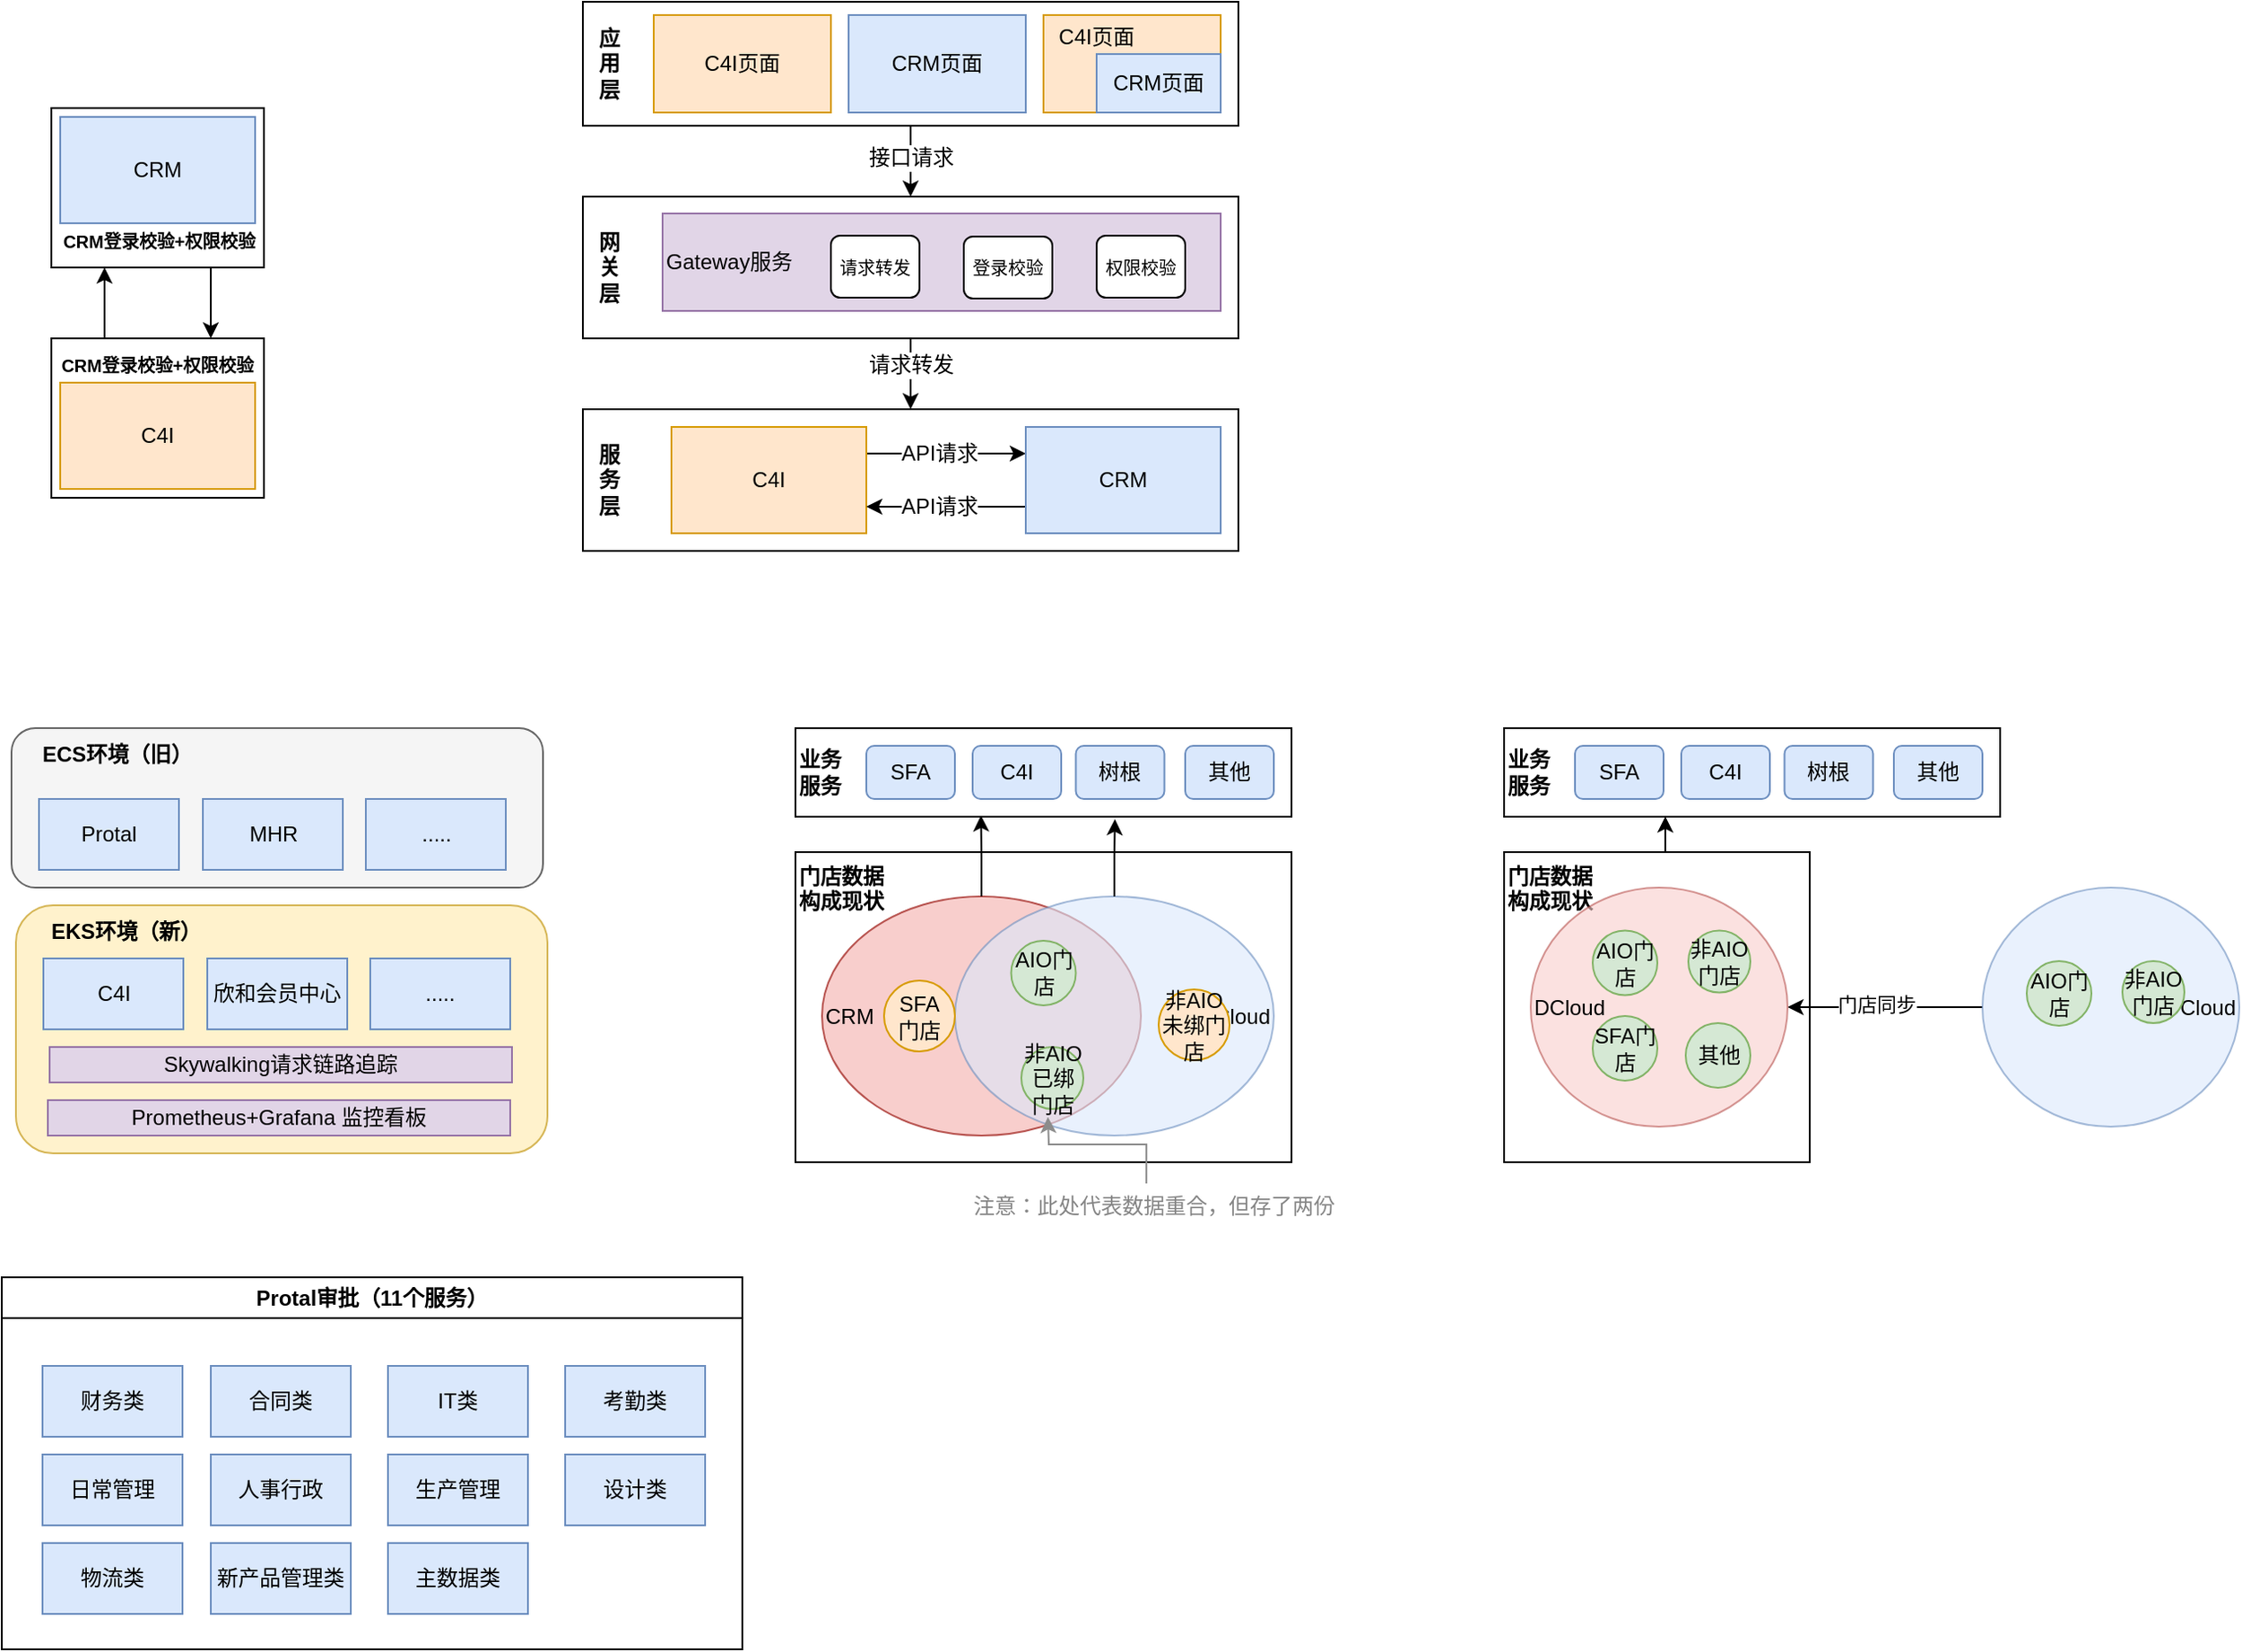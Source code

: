 <mxfile version="24.0.5" type="github">
  <diagram name="第 1 页" id="fpY8yn4sJWRvHEiPrYGF">
    <mxGraphModel dx="2192" dy="864" grid="1" gridSize="10" guides="1" tooltips="1" connect="1" arrows="1" fold="1" page="1" pageScale="1" pageWidth="827" pageHeight="1169" math="0" shadow="0">
      <root>
        <mxCell id="0" />
        <mxCell id="1" parent="0" />
        <mxCell id="G3k9K2cqqkwImt9SPJEE-22" value="" style="group;fillColor=#fff2cc;strokeColor=#d6b656;container=0;" vertex="1" connectable="0" parent="1">
          <mxGeometry x="-470" y="220" width="120" height="90" as="geometry" />
        </mxCell>
        <mxCell id="G3k9K2cqqkwImt9SPJEE-38" style="edgeStyle=orthogonalEdgeStyle;rounded=0;orthogonalLoop=1;jettySize=auto;html=1;exitX=0.75;exitY=1;exitDx=0;exitDy=0;entryX=0.75;entryY=0;entryDx=0;entryDy=0;fontFamily=Helvetica;fontSize=12;fontColor=default;" edge="1" parent="1" source="G3k9K2cqqkwImt9SPJEE-14" target="G3k9K2cqqkwImt9SPJEE-28">
          <mxGeometry relative="1" as="geometry" />
        </mxCell>
        <mxCell id="G3k9K2cqqkwImt9SPJEE-14" value="" style="rounded=0;whiteSpace=wrap;html=1;align=center;verticalAlign=middle;fontFamily=Helvetica;fontSize=12;" vertex="1" parent="1">
          <mxGeometry x="-470" y="220" width="120" height="90" as="geometry" />
        </mxCell>
        <mxCell id="G3k9K2cqqkwImt9SPJEE-8" value="CRM" style="rounded=0;whiteSpace=wrap;html=1;fillColor=#dae8fc;strokeColor=#6c8ebf;" vertex="1" parent="1">
          <mxGeometry x="-465" y="225" width="110" height="60" as="geometry" />
        </mxCell>
        <mxCell id="G3k9K2cqqkwImt9SPJEE-21" value="&lt;font style=&quot;font-size: 10px;&quot;&gt;&lt;b&gt;CRM登录校验+权限校验&lt;/b&gt;&lt;/font&gt;" style="text;html=1;align=center;verticalAlign=middle;whiteSpace=wrap;rounded=0;fontFamily=Helvetica;fontSize=12;fontColor=default;" vertex="1" parent="1">
          <mxGeometry x="-470" y="285" width="121.5" height="20" as="geometry" />
        </mxCell>
        <mxCell id="G3k9K2cqqkwImt9SPJEE-37" style="edgeStyle=orthogonalEdgeStyle;rounded=0;orthogonalLoop=1;jettySize=auto;html=1;exitX=0.25;exitY=0;exitDx=0;exitDy=0;entryX=0.25;entryY=1;entryDx=0;entryDy=0;fontFamily=Helvetica;fontSize=12;fontColor=default;" edge="1" parent="1" source="G3k9K2cqqkwImt9SPJEE-28" target="G3k9K2cqqkwImt9SPJEE-14">
          <mxGeometry relative="1" as="geometry" />
        </mxCell>
        <mxCell id="G3k9K2cqqkwImt9SPJEE-28" value="" style="rounded=0;whiteSpace=wrap;html=1;align=center;verticalAlign=middle;fontFamily=Helvetica;fontSize=12;movable=1;resizable=1;rotatable=1;deletable=1;editable=1;locked=0;connectable=1;container=0;" vertex="1" parent="1">
          <mxGeometry x="-470" y="350" width="120" height="90" as="geometry" />
        </mxCell>
        <mxCell id="G3k9K2cqqkwImt9SPJEE-29" value="C4I" style="rounded=0;whiteSpace=wrap;html=1;fillColor=#ffe6cc;strokeColor=#d79b00;movable=1;resizable=1;rotatable=1;deletable=1;editable=1;locked=0;connectable=1;container=0;" vertex="1" parent="1">
          <mxGeometry x="-465" y="375" width="110" height="60" as="geometry" />
        </mxCell>
        <mxCell id="G3k9K2cqqkwImt9SPJEE-77" value="&lt;font style=&quot;font-size: 10px;&quot;&gt;&lt;b&gt;CRM登录校验+权限校验&lt;/b&gt;&lt;/font&gt;" style="text;html=1;align=center;verticalAlign=middle;whiteSpace=wrap;rounded=0;fontFamily=Helvetica;fontSize=12;fontColor=default;" vertex="1" parent="1">
          <mxGeometry x="-471.5" y="355" width="121.5" height="20" as="geometry" />
        </mxCell>
        <mxCell id="G3k9K2cqqkwImt9SPJEE-93" value="" style="group" vertex="1" connectable="0" parent="1">
          <mxGeometry x="-170" y="160" width="470" height="310" as="geometry" />
        </mxCell>
        <mxCell id="G3k9K2cqqkwImt9SPJEE-61" value="" style="group;dashed=1;" vertex="1" connectable="0" parent="G3k9K2cqqkwImt9SPJEE-93">
          <mxGeometry width="470" height="130" as="geometry" />
        </mxCell>
        <mxCell id="G3k9K2cqqkwImt9SPJEE-54" value="" style="rounded=0;whiteSpace=wrap;html=1;strokeColor=default;align=center;verticalAlign=middle;fontFamily=Helvetica;fontSize=12;fontColor=default;fillColor=default;" vertex="1" parent="G3k9K2cqqkwImt9SPJEE-61">
          <mxGeometry width="370" height="70" as="geometry" />
        </mxCell>
        <mxCell id="G3k9K2cqqkwImt9SPJEE-55" value="应&lt;br&gt;用&lt;br&gt;层" style="text;html=1;align=center;verticalAlign=middle;whiteSpace=wrap;rounded=0;fontFamily=Helvetica;fontSize=12;fontColor=default;fontStyle=1" vertex="1" parent="G3k9K2cqqkwImt9SPJEE-61">
          <mxGeometry x="5" y="10" width="20" height="50" as="geometry" />
        </mxCell>
        <mxCell id="G3k9K2cqqkwImt9SPJEE-56" value="C4I页面" style="rounded=0;whiteSpace=wrap;html=1;strokeColor=#d79b00;align=center;verticalAlign=middle;fontFamily=Helvetica;fontSize=12;fillColor=#ffe6cc;" vertex="1" parent="G3k9K2cqqkwImt9SPJEE-61">
          <mxGeometry x="40" y="7.5" width="100" height="55" as="geometry" />
        </mxCell>
        <mxCell id="G3k9K2cqqkwImt9SPJEE-57" value="CRM页面" style="rounded=0;whiteSpace=wrap;html=1;strokeColor=#6c8ebf;align=center;verticalAlign=middle;fontFamily=Helvetica;fontSize=12;fillColor=#dae8fc;" vertex="1" parent="G3k9K2cqqkwImt9SPJEE-61">
          <mxGeometry x="150" y="7.5" width="100" height="55" as="geometry" />
        </mxCell>
        <mxCell id="G3k9K2cqqkwImt9SPJEE-58" value="" style="rounded=0;whiteSpace=wrap;html=1;strokeColor=#d79b00;align=center;verticalAlign=middle;fontFamily=Helvetica;fontSize=12;fillColor=#ffe6cc;" vertex="1" parent="G3k9K2cqqkwImt9SPJEE-61">
          <mxGeometry x="260" y="7.5" width="100" height="55" as="geometry" />
        </mxCell>
        <mxCell id="G3k9K2cqqkwImt9SPJEE-59" value="C4I页面" style="text;html=1;align=center;verticalAlign=middle;whiteSpace=wrap;rounded=0;fontFamily=Helvetica;fontSize=12;fontColor=default;" vertex="1" parent="G3k9K2cqqkwImt9SPJEE-61">
          <mxGeometry x="260" y="5" width="60" height="30" as="geometry" />
        </mxCell>
        <mxCell id="G3k9K2cqqkwImt9SPJEE-60" value="CRM页面" style="rounded=0;whiteSpace=wrap;html=1;strokeColor=#6c8ebf;align=center;verticalAlign=middle;fontFamily=Helvetica;fontSize=12;fillColor=#dae8fc;" vertex="1" parent="G3k9K2cqqkwImt9SPJEE-61">
          <mxGeometry x="290" y="29.5" width="70" height="33" as="geometry" />
        </mxCell>
        <mxCell id="G3k9K2cqqkwImt9SPJEE-86" style="edgeStyle=orthogonalEdgeStyle;rounded=0;orthogonalLoop=1;jettySize=auto;html=1;exitX=0.5;exitY=1;exitDx=0;exitDy=0;entryX=0.5;entryY=0;entryDx=0;entryDy=0;fontFamily=Helvetica;fontSize=12;fontColor=default;" edge="1" parent="G3k9K2cqqkwImt9SPJEE-93" source="G3k9K2cqqkwImt9SPJEE-54" target="G3k9K2cqqkwImt9SPJEE-81">
          <mxGeometry relative="1" as="geometry" />
        </mxCell>
        <mxCell id="G3k9K2cqqkwImt9SPJEE-87" value="接口请求" style="edgeLabel;html=1;align=center;verticalAlign=middle;resizable=0;points=[];rounded=0;strokeColor=default;fontFamily=Helvetica;fontSize=12;fontColor=default;fillColor=default;" vertex="1" connectable="0" parent="G3k9K2cqqkwImt9SPJEE-86">
          <mxGeometry x="-0.126" relative="1" as="geometry">
            <mxPoint as="offset" />
          </mxGeometry>
        </mxCell>
        <mxCell id="G3k9K2cqqkwImt9SPJEE-89" value="" style="group" vertex="1" connectable="0" parent="G3k9K2cqqkwImt9SPJEE-93">
          <mxGeometry y="110" width="370" height="80" as="geometry" />
        </mxCell>
        <mxCell id="G3k9K2cqqkwImt9SPJEE-81" value="" style="rounded=0;whiteSpace=wrap;html=1;strokeColor=default;align=center;verticalAlign=middle;fontFamily=Helvetica;fontSize=12;fontColor=default;fillColor=default;movable=1;resizable=1;rotatable=1;deletable=1;editable=1;locked=0;connectable=1;" vertex="1" parent="G3k9K2cqqkwImt9SPJEE-89">
          <mxGeometry width="370" height="80" as="geometry" />
        </mxCell>
        <mxCell id="G3k9K2cqqkwImt9SPJEE-82" value="" style="group" vertex="1" connectable="0" parent="G3k9K2cqqkwImt9SPJEE-89">
          <mxGeometry x="45" y="9.5" width="325" height="70.5" as="geometry" />
        </mxCell>
        <mxCell id="G3k9K2cqqkwImt9SPJEE-53" value="&lt;div style=&quot;&quot;&gt;&lt;span style=&quot;background-color: initial;&quot;&gt;Gateway服务&lt;/span&gt;&lt;/div&gt;" style="rounded=0;whiteSpace=wrap;html=1;fillColor=#e1d5e7;strokeColor=#9673a6;movable=1;resizable=1;rotatable=1;deletable=1;editable=1;locked=0;connectable=1;container=0;align=left;" vertex="1" parent="G3k9K2cqqkwImt9SPJEE-82">
          <mxGeometry width="315" height="55" as="geometry" />
        </mxCell>
        <mxCell id="G3k9K2cqqkwImt9SPJEE-69" value="&lt;font style=&quot;font-size: 10px;&quot;&gt;请求转发&lt;/font&gt;" style="rounded=1;whiteSpace=wrap;html=1;strokeColor=default;align=center;verticalAlign=middle;fontFamily=Helvetica;fontSize=12;fontColor=default;fillColor=default;" vertex="1" parent="G3k9K2cqqkwImt9SPJEE-82">
          <mxGeometry x="95" y="12.5" width="50" height="35" as="geometry" />
        </mxCell>
        <mxCell id="G3k9K2cqqkwImt9SPJEE-70" value="&lt;font style=&quot;font-size: 10px;&quot;&gt;登录校验&lt;/font&gt;" style="rounded=1;whiteSpace=wrap;html=1;strokeColor=default;align=center;verticalAlign=middle;fontFamily=Helvetica;fontSize=12;fontColor=default;fillColor=default;" vertex="1" parent="G3k9K2cqqkwImt9SPJEE-82">
          <mxGeometry x="170" y="13" width="50" height="35" as="geometry" />
        </mxCell>
        <mxCell id="G3k9K2cqqkwImt9SPJEE-71" value="&lt;font style=&quot;font-size: 10px;&quot;&gt;权限校验&lt;/font&gt;" style="rounded=1;whiteSpace=wrap;html=1;strokeColor=default;align=center;verticalAlign=middle;fontFamily=Helvetica;fontSize=12;fontColor=default;fillColor=default;" vertex="1" parent="G3k9K2cqqkwImt9SPJEE-82">
          <mxGeometry x="245" y="12.5" width="50" height="35" as="geometry" />
        </mxCell>
        <mxCell id="G3k9K2cqqkwImt9SPJEE-51" value="网&lt;br&gt;关&lt;br&gt;层" style="text;html=1;align=center;verticalAlign=middle;whiteSpace=wrap;rounded=0;fontFamily=Helvetica;fontSize=12;fontColor=default;fontStyle=1" vertex="1" parent="G3k9K2cqqkwImt9SPJEE-89">
          <mxGeometry y="14.5" width="30" height="50" as="geometry" />
        </mxCell>
        <mxCell id="G3k9K2cqqkwImt9SPJEE-90" value="" style="group" vertex="1" connectable="0" parent="G3k9K2cqqkwImt9SPJEE-93">
          <mxGeometry y="230" width="370" height="80" as="geometry" />
        </mxCell>
        <mxCell id="G3k9K2cqqkwImt9SPJEE-39" value="" style="rounded=0;whiteSpace=wrap;html=1;strokeColor=default;align=center;verticalAlign=middle;fontFamily=Helvetica;fontSize=12;fontColor=default;fillColor=default;movable=1;resizable=1;rotatable=1;deletable=1;editable=1;locked=0;connectable=1;" vertex="1" parent="G3k9K2cqqkwImt9SPJEE-90">
          <mxGeometry width="370" height="80" as="geometry" />
        </mxCell>
        <mxCell id="G3k9K2cqqkwImt9SPJEE-45" style="edgeStyle=orthogonalEdgeStyle;rounded=0;orthogonalLoop=1;jettySize=auto;html=1;exitX=1;exitY=0.25;exitDx=0;exitDy=0;entryX=0;entryY=0.25;entryDx=0;entryDy=0;fontFamily=Helvetica;fontSize=12;fontColor=default;" edge="1" parent="G3k9K2cqqkwImt9SPJEE-90" source="G3k9K2cqqkwImt9SPJEE-42" target="G3k9K2cqqkwImt9SPJEE-43">
          <mxGeometry relative="1" as="geometry" />
        </mxCell>
        <mxCell id="G3k9K2cqqkwImt9SPJEE-47" value="API请求" style="edgeLabel;html=1;align=center;verticalAlign=middle;resizable=0;points=[];rounded=0;strokeColor=default;fontFamily=Helvetica;fontSize=12;fontColor=default;fillColor=default;" vertex="1" connectable="0" parent="G3k9K2cqqkwImt9SPJEE-45">
          <mxGeometry x="-0.089" relative="1" as="geometry">
            <mxPoint as="offset" />
          </mxGeometry>
        </mxCell>
        <mxCell id="G3k9K2cqqkwImt9SPJEE-102" value="" style="edgeLabel;html=1;align=center;verticalAlign=middle;resizable=0;points=[];rounded=0;strokeColor=default;fontFamily=Helvetica;fontSize=12;fontColor=default;fillColor=default;" vertex="1" connectable="0" parent="G3k9K2cqqkwImt9SPJEE-45">
          <mxGeometry x="0.7" y="-3" relative="1" as="geometry">
            <mxPoint as="offset" />
          </mxGeometry>
        </mxCell>
        <mxCell id="G3k9K2cqqkwImt9SPJEE-42" value="C4I" style="rounded=0;whiteSpace=wrap;html=1;fillColor=#ffe6cc;strokeColor=#d79b00;movable=1;resizable=1;rotatable=1;deletable=1;editable=1;locked=0;connectable=1;container=0;" vertex="1" parent="G3k9K2cqqkwImt9SPJEE-90">
          <mxGeometry x="50" y="10" width="110" height="60" as="geometry" />
        </mxCell>
        <mxCell id="G3k9K2cqqkwImt9SPJEE-46" style="edgeStyle=orthogonalEdgeStyle;rounded=0;orthogonalLoop=1;jettySize=auto;html=1;exitX=0;exitY=0.75;exitDx=0;exitDy=0;entryX=1;entryY=0.75;entryDx=0;entryDy=0;fontFamily=Helvetica;fontSize=12;fontColor=default;" edge="1" parent="G3k9K2cqqkwImt9SPJEE-90" source="G3k9K2cqqkwImt9SPJEE-43" target="G3k9K2cqqkwImt9SPJEE-42">
          <mxGeometry relative="1" as="geometry">
            <Array as="points">
              <mxPoint x="180" y="55" />
              <mxPoint x="180" y="55" />
            </Array>
          </mxGeometry>
        </mxCell>
        <mxCell id="G3k9K2cqqkwImt9SPJEE-48" value="API请求" style="edgeLabel;html=1;align=center;verticalAlign=middle;resizable=0;points=[];rounded=0;strokeColor=default;fontFamily=Helvetica;fontSize=12;fontColor=default;fillColor=default;" vertex="1" connectable="0" parent="G3k9K2cqqkwImt9SPJEE-46">
          <mxGeometry x="0.458" relative="1" as="geometry">
            <mxPoint x="16" as="offset" />
          </mxGeometry>
        </mxCell>
        <mxCell id="G3k9K2cqqkwImt9SPJEE-43" value="CRM" style="rounded=0;whiteSpace=wrap;html=1;fillColor=#dae8fc;strokeColor=#6c8ebf;" vertex="1" parent="G3k9K2cqqkwImt9SPJEE-90">
          <mxGeometry x="250" y="10" width="110" height="60" as="geometry" />
        </mxCell>
        <mxCell id="G3k9K2cqqkwImt9SPJEE-50" value="服&lt;br&gt;务&lt;br&gt;层" style="text;html=1;align=center;verticalAlign=middle;whiteSpace=wrap;rounded=0;fontFamily=Helvetica;fontSize=12;fontColor=default;fontStyle=1" vertex="1" parent="G3k9K2cqqkwImt9SPJEE-90">
          <mxGeometry y="15" width="30" height="50" as="geometry" />
        </mxCell>
        <mxCell id="G3k9K2cqqkwImt9SPJEE-85" style="edgeStyle=orthogonalEdgeStyle;rounded=0;orthogonalLoop=1;jettySize=auto;html=1;entryX=0.5;entryY=0;entryDx=0;entryDy=0;fontFamily=Helvetica;fontSize=12;fontColor=default;" edge="1" parent="G3k9K2cqqkwImt9SPJEE-93" source="G3k9K2cqqkwImt9SPJEE-81" target="G3k9K2cqqkwImt9SPJEE-39">
          <mxGeometry relative="1" as="geometry" />
        </mxCell>
        <mxCell id="G3k9K2cqqkwImt9SPJEE-88" value="请求转发" style="edgeLabel;html=1;align=center;verticalAlign=middle;resizable=0;points=[];rounded=0;strokeColor=default;fontFamily=Helvetica;fontSize=12;fontColor=default;fillColor=default;" vertex="1" connectable="0" parent="G3k9K2cqqkwImt9SPJEE-85">
          <mxGeometry x="0.294" y="-1" relative="1" as="geometry">
            <mxPoint x="1" y="-11" as="offset" />
          </mxGeometry>
        </mxCell>
        <mxCell id="G3k9K2cqqkwImt9SPJEE-107" value="" style="rounded=1;whiteSpace=wrap;html=1;strokeColor=#666666;align=center;verticalAlign=middle;fontFamily=Helvetica;fontSize=12;fontColor=#333333;fillColor=#f5f5f5;" vertex="1" parent="1">
          <mxGeometry x="-492.5" y="570" width="300" height="90" as="geometry" />
        </mxCell>
        <mxCell id="G3k9K2cqqkwImt9SPJEE-108" value="ECS环境（旧）" style="text;html=1;align=left;verticalAlign=middle;whiteSpace=wrap;rounded=0;fontFamily=Helvetica;fontSize=12;fontColor=default;fontStyle=1" vertex="1" parent="1">
          <mxGeometry x="-477" y="570" width="110" height="30" as="geometry" />
        </mxCell>
        <mxCell id="G3k9K2cqqkwImt9SPJEE-110" value="" style="rounded=1;whiteSpace=wrap;html=1;strokeColor=#d6b656;align=center;verticalAlign=middle;fontFamily=Helvetica;fontSize=12;fillColor=#fff2cc;" vertex="1" parent="1">
          <mxGeometry x="-490" y="670" width="300" height="140" as="geometry" />
        </mxCell>
        <mxCell id="G3k9K2cqqkwImt9SPJEE-111" value="EKS环境（新）" style="text;html=1;align=left;verticalAlign=middle;whiteSpace=wrap;rounded=0;fontFamily=Helvetica;fontSize=12;fontColor=default;fontStyle=1" vertex="1" parent="1">
          <mxGeometry x="-472" y="670" width="94.5" height="30" as="geometry" />
        </mxCell>
        <mxCell id="G3k9K2cqqkwImt9SPJEE-115" value="C4I" style="rounded=0;whiteSpace=wrap;html=1;strokeColor=#6c8ebf;align=center;verticalAlign=middle;fontFamily=Helvetica;fontSize=12;fillColor=#dae8fc;" vertex="1" parent="1">
          <mxGeometry x="-474.5" y="700" width="79" height="40" as="geometry" />
        </mxCell>
        <mxCell id="G3k9K2cqqkwImt9SPJEE-116" value="Protal" style="rounded=0;whiteSpace=wrap;html=1;strokeColor=#6c8ebf;align=center;verticalAlign=middle;fontFamily=Helvetica;fontSize=12;fillColor=#dae8fc;" vertex="1" parent="1">
          <mxGeometry x="-477" y="610" width="79" height="40" as="geometry" />
        </mxCell>
        <mxCell id="G3k9K2cqqkwImt9SPJEE-117" value="MHR" style="rounded=0;whiteSpace=wrap;html=1;strokeColor=#6c8ebf;align=center;verticalAlign=middle;fontFamily=Helvetica;fontSize=12;fillColor=#dae8fc;" vertex="1" parent="1">
          <mxGeometry x="-384.5" y="610" width="79" height="40" as="geometry" />
        </mxCell>
        <mxCell id="G3k9K2cqqkwImt9SPJEE-118" value="....." style="rounded=0;whiteSpace=wrap;html=1;strokeColor=#6c8ebf;align=center;verticalAlign=middle;fontFamily=Helvetica;fontSize=12;fillColor=#dae8fc;" vertex="1" parent="1">
          <mxGeometry x="-292.5" y="610" width="79" height="40" as="geometry" />
        </mxCell>
        <mxCell id="G3k9K2cqqkwImt9SPJEE-119" value="欣和会员中心" style="rounded=0;whiteSpace=wrap;html=1;strokeColor=#6c8ebf;align=center;verticalAlign=middle;fontFamily=Helvetica;fontSize=12;fillColor=#dae8fc;" vertex="1" parent="1">
          <mxGeometry x="-382" y="700" width="79" height="40" as="geometry" />
        </mxCell>
        <mxCell id="G3k9K2cqqkwImt9SPJEE-120" value="....." style="rounded=0;whiteSpace=wrap;html=1;strokeColor=#6c8ebf;align=center;verticalAlign=middle;fontFamily=Helvetica;fontSize=12;fillColor=#dae8fc;" vertex="1" parent="1">
          <mxGeometry x="-290" y="700" width="79" height="40" as="geometry" />
        </mxCell>
        <mxCell id="G3k9K2cqqkwImt9SPJEE-121" value="Skywalking请求链路追踪" style="rounded=0;whiteSpace=wrap;html=1;strokeColor=#9673a6;align=center;verticalAlign=middle;fontFamily=Helvetica;fontSize=12;fillColor=#e1d5e7;" vertex="1" parent="1">
          <mxGeometry x="-471" y="750" width="261" height="20" as="geometry" />
        </mxCell>
        <mxCell id="G3k9K2cqqkwImt9SPJEE-122" value="Prometheus+Grafana 监控看板" style="rounded=0;whiteSpace=wrap;html=1;strokeColor=#9673a6;align=center;verticalAlign=middle;fontFamily=Helvetica;fontSize=12;fillColor=#e1d5e7;" vertex="1" parent="1">
          <mxGeometry x="-472" y="780" width="261" height="20" as="geometry" />
        </mxCell>
        <mxCell id="G3k9K2cqqkwImt9SPJEE-168" value="" style="group;rounded=1;" vertex="1" connectable="0" parent="1">
          <mxGeometry x="-50" y="570" width="770" height="270" as="geometry" />
        </mxCell>
        <mxCell id="G3k9K2cqqkwImt9SPJEE-133" value="&lt;b&gt;门店数据&lt;br&gt;构成现状&lt;/b&gt;" style="rounded=0;whiteSpace=wrap;html=1;verticalAlign=top;align=left;" vertex="1" parent="G3k9K2cqqkwImt9SPJEE-168">
          <mxGeometry x="400.0" y="70" width="172.5" height="175" as="geometry" />
        </mxCell>
        <mxCell id="G3k9K2cqqkwImt9SPJEE-134" value="" style="edgeStyle=orthogonalEdgeStyle;rounded=0;orthogonalLoop=1;jettySize=auto;html=1;" edge="1" parent="G3k9K2cqqkwImt9SPJEE-168" source="G3k9K2cqqkwImt9SPJEE-136" target="G3k9K2cqqkwImt9SPJEE-150">
          <mxGeometry relative="1" as="geometry" />
        </mxCell>
        <mxCell id="G3k9K2cqqkwImt9SPJEE-135" value="门店同步" style="edgeLabel;html=1;align=center;verticalAlign=middle;resizable=0;points=[];" vertex="1" connectable="0" parent="G3k9K2cqqkwImt9SPJEE-134">
          <mxGeometry x="0.104" y="-2" relative="1" as="geometry">
            <mxPoint as="offset" />
          </mxGeometry>
        </mxCell>
        <mxCell id="G3k9K2cqqkwImt9SPJEE-136" value="DCloud" style="ellipse;whiteSpace=wrap;html=1;align=right;opacity=60;fillColor=#dae8fc;strokeColor=#6c8ebf;" vertex="1" parent="G3k9K2cqqkwImt9SPJEE-168">
          <mxGeometry x="670" y="90.0" width="145" height="135" as="geometry" />
        </mxCell>
        <mxCell id="G3k9K2cqqkwImt9SPJEE-137" value="&lt;b&gt;门店数据&lt;br&gt;构成现状&lt;/b&gt;" style="rounded=0;whiteSpace=wrap;html=1;verticalAlign=top;align=left;" vertex="1" parent="G3k9K2cqqkwImt9SPJEE-168">
          <mxGeometry y="70" width="280" height="175" as="geometry" />
        </mxCell>
        <mxCell id="G3k9K2cqqkwImt9SPJEE-138" value="CRM" style="ellipse;whiteSpace=wrap;html=1;align=left;fillColor=#f8cecc;strokeColor=#b85450;" vertex="1" parent="G3k9K2cqqkwImt9SPJEE-168">
          <mxGeometry x="15.0" y="95" width="180" height="135" as="geometry" />
        </mxCell>
        <mxCell id="G3k9K2cqqkwImt9SPJEE-139" value="DCloud" style="ellipse;whiteSpace=wrap;html=1;align=right;opacity=60;fillColor=#dae8fc;strokeColor=#6c8ebf;" vertex="1" parent="G3k9K2cqqkwImt9SPJEE-168">
          <mxGeometry x="90" y="95" width="180" height="135" as="geometry" />
        </mxCell>
        <mxCell id="G3k9K2cqqkwImt9SPJEE-140" value="AIO门店" style="ellipse;whiteSpace=wrap;html=1;aspect=fixed;fillColor=#d5e8d4;strokeColor=#82b366;" vertex="1" parent="G3k9K2cqqkwImt9SPJEE-168">
          <mxGeometry x="121.75" y="120" width="36.5" height="36.5" as="geometry" />
        </mxCell>
        <mxCell id="G3k9K2cqqkwImt9SPJEE-141" value="非AIO已绑门店" style="ellipse;whiteSpace=wrap;html=1;aspect=fixed;fillColor=#d5e8d4;strokeColor=#82b366;" vertex="1" parent="G3k9K2cqqkwImt9SPJEE-168">
          <mxGeometry x="127.5" y="180" width="35.0" height="35.0" as="geometry" />
        </mxCell>
        <mxCell id="G3k9K2cqqkwImt9SPJEE-142" value="SFA&lt;br&gt;门店" style="ellipse;whiteSpace=wrap;html=1;aspect=fixed;fillColor=#ffe6cc;strokeColor=#d79b00;" vertex="1" parent="G3k9K2cqqkwImt9SPJEE-168">
          <mxGeometry x="50" y="142.5" width="40.0" height="40.0" as="geometry" />
        </mxCell>
        <mxCell id="G3k9K2cqqkwImt9SPJEE-143" style="edgeStyle=orthogonalEdgeStyle;rounded=0;orthogonalLoop=1;jettySize=auto;html=1;entryX=0.5;entryY=1;entryDx=0;entryDy=0;fontColor=#aaa7a7;strokeColor=#8c8c8c;exitX=0.483;exitY=0.067;exitDx=0;exitDy=0;exitPerimeter=0;" edge="1" parent="G3k9K2cqqkwImt9SPJEE-168" source="G3k9K2cqqkwImt9SPJEE-144">
          <mxGeometry relative="1" as="geometry">
            <mxPoint x="142.5" y="219.5" as="targetPoint" />
          </mxGeometry>
        </mxCell>
        <mxCell id="G3k9K2cqqkwImt9SPJEE-144" value="注意：此处代表数据重合，但存了两份" style="text;html=1;align=center;verticalAlign=middle;resizable=0;points=[];autosize=1;strokeColor=none;fillColor=none;fontColor=#858585;" vertex="1" parent="G3k9K2cqqkwImt9SPJEE-168">
          <mxGeometry x="87" y="255" width="230" height="30" as="geometry" />
        </mxCell>
        <mxCell id="G3k9K2cqqkwImt9SPJEE-145" style="edgeStyle=orthogonalEdgeStyle;rounded=0;orthogonalLoop=1;jettySize=auto;html=1;exitX=0.5;exitY=0;exitDx=0;exitDy=0;entryX=0.374;entryY=0.986;entryDx=0;entryDy=0;entryPerimeter=0;" edge="1" parent="G3k9K2cqqkwImt9SPJEE-168" source="G3k9K2cqqkwImt9SPJEE-138" target="G3k9K2cqqkwImt9SPJEE-156">
          <mxGeometry relative="1" as="geometry" />
        </mxCell>
        <mxCell id="G3k9K2cqqkwImt9SPJEE-146" style="edgeStyle=orthogonalEdgeStyle;rounded=0;orthogonalLoop=1;jettySize=auto;html=1;exitX=0.5;exitY=0;exitDx=0;exitDy=0;entryX=0.644;entryY=1.028;entryDx=0;entryDy=0;entryPerimeter=0;" edge="1" parent="G3k9K2cqqkwImt9SPJEE-168" source="G3k9K2cqqkwImt9SPJEE-139" target="G3k9K2cqqkwImt9SPJEE-156">
          <mxGeometry relative="1" as="geometry" />
        </mxCell>
        <mxCell id="G3k9K2cqqkwImt9SPJEE-147" value="非AIO未绑门店" style="ellipse;whiteSpace=wrap;html=1;aspect=fixed;fillColor=#ffe6cc;strokeColor=#d79b00;" vertex="1" parent="G3k9K2cqqkwImt9SPJEE-168">
          <mxGeometry x="205.0" y="147.5" width="40.0" height="40.0" as="geometry" />
        </mxCell>
        <mxCell id="G3k9K2cqqkwImt9SPJEE-148" value="AIO门店" style="ellipse;whiteSpace=wrap;html=1;aspect=fixed;fillColor=#d5e8d4;strokeColor=#82b366;" vertex="1" parent="G3k9K2cqqkwImt9SPJEE-168">
          <mxGeometry x="695" y="131.5" width="36.5" height="36.5" as="geometry" />
        </mxCell>
        <mxCell id="G3k9K2cqqkwImt9SPJEE-149" value="非AIO门店" style="ellipse;whiteSpace=wrap;html=1;aspect=fixed;fillColor=#d5e8d4;strokeColor=#82b366;" vertex="1" parent="G3k9K2cqqkwImt9SPJEE-168">
          <mxGeometry x="749" y="131.5" width="35.0" height="35.0" as="geometry" />
        </mxCell>
        <mxCell id="G3k9K2cqqkwImt9SPJEE-150" value="DCloud" style="ellipse;whiteSpace=wrap;html=1;align=left;opacity=60;fillColor=#f8cecc;strokeColor=#b85450;" vertex="1" parent="G3k9K2cqqkwImt9SPJEE-168">
          <mxGeometry x="415.0" y="90.0" width="145" height="135" as="geometry" />
        </mxCell>
        <mxCell id="G3k9K2cqqkwImt9SPJEE-151" value="AIO门店" style="ellipse;whiteSpace=wrap;html=1;aspect=fixed;fillColor=#d5e8d4;strokeColor=#82b366;" vertex="1" parent="G3k9K2cqqkwImt9SPJEE-168">
          <mxGeometry x="450" y="114.25" width="36.5" height="36.5" as="geometry" />
        </mxCell>
        <mxCell id="G3k9K2cqqkwImt9SPJEE-152" value="非AIO门店" style="ellipse;whiteSpace=wrap;html=1;aspect=fixed;fillColor=#d5e8d4;strokeColor=#82b366;" vertex="1" parent="G3k9K2cqqkwImt9SPJEE-168">
          <mxGeometry x="504" y="114.25" width="35.0" height="35.0" as="geometry" />
        </mxCell>
        <mxCell id="G3k9K2cqqkwImt9SPJEE-153" value="SFA门店" style="ellipse;whiteSpace=wrap;html=1;aspect=fixed;fillColor=#d5e8d4;strokeColor=#82b366;" vertex="1" parent="G3k9K2cqqkwImt9SPJEE-168">
          <mxGeometry x="450" y="162.5" width="36.5" height="36.5" as="geometry" />
        </mxCell>
        <mxCell id="G3k9K2cqqkwImt9SPJEE-154" value="其他" style="ellipse;whiteSpace=wrap;html=1;aspect=fixed;fillColor=#d5e8d4;strokeColor=#82b366;" vertex="1" parent="G3k9K2cqqkwImt9SPJEE-168">
          <mxGeometry x="502.5" y="166.5" width="36.5" height="36.5" as="geometry" />
        </mxCell>
        <mxCell id="G3k9K2cqqkwImt9SPJEE-155" value="" style="group" vertex="1" connectable="0" parent="G3k9K2cqqkwImt9SPJEE-168">
          <mxGeometry width="280" height="50.0" as="geometry" />
        </mxCell>
        <mxCell id="G3k9K2cqqkwImt9SPJEE-156" value="&lt;div style=&quot;&quot;&gt;&lt;b style=&quot;background-color: initial;&quot;&gt;业务&lt;/b&gt;&lt;/div&gt;&lt;div style=&quot;&quot;&gt;&lt;b style=&quot;background-color: initial;&quot;&gt;服务&lt;/b&gt;&lt;/div&gt;" style="rounded=0;whiteSpace=wrap;html=1;verticalAlign=middle;align=left;" vertex="1" parent="G3k9K2cqqkwImt9SPJEE-155">
          <mxGeometry width="280" height="50.0" as="geometry" />
        </mxCell>
        <mxCell id="G3k9K2cqqkwImt9SPJEE-157" value="SFA" style="rounded=1;whiteSpace=wrap;html=1;fillColor=#dae8fc;strokeColor=#6c8ebf;" vertex="1" parent="G3k9K2cqqkwImt9SPJEE-155">
          <mxGeometry x="40.0" y="10" width="50.0" height="30" as="geometry" />
        </mxCell>
        <mxCell id="G3k9K2cqqkwImt9SPJEE-158" value="C4I" style="rounded=1;whiteSpace=wrap;html=1;fillColor=#dae8fc;strokeColor=#6c8ebf;" vertex="1" parent="G3k9K2cqqkwImt9SPJEE-155">
          <mxGeometry x="100.0" y="10" width="50.0" height="30" as="geometry" />
        </mxCell>
        <mxCell id="G3k9K2cqqkwImt9SPJEE-159" value="树根" style="rounded=1;whiteSpace=wrap;html=1;fillColor=#dae8fc;strokeColor=#6c8ebf;" vertex="1" parent="G3k9K2cqqkwImt9SPJEE-155">
          <mxGeometry x="158.25" y="10" width="50.0" height="30" as="geometry" />
        </mxCell>
        <mxCell id="G3k9K2cqqkwImt9SPJEE-160" value="其他" style="rounded=1;whiteSpace=wrap;html=1;fillColor=#dae8fc;strokeColor=#6c8ebf;" vertex="1" parent="G3k9K2cqqkwImt9SPJEE-155">
          <mxGeometry x="220.0" y="10" width="50.0" height="30" as="geometry" />
        </mxCell>
        <mxCell id="G3k9K2cqqkwImt9SPJEE-161" value="" style="group" vertex="1" connectable="0" parent="G3k9K2cqqkwImt9SPJEE-168">
          <mxGeometry x="400" width="280" height="50.0" as="geometry" />
        </mxCell>
        <mxCell id="G3k9K2cqqkwImt9SPJEE-162" value="&lt;div style=&quot;&quot;&gt;&lt;b style=&quot;background-color: initial;&quot;&gt;业务&lt;/b&gt;&lt;/div&gt;&lt;div style=&quot;&quot;&gt;&lt;b style=&quot;background-color: initial;&quot;&gt;服务&lt;/b&gt;&lt;/div&gt;" style="rounded=0;whiteSpace=wrap;html=1;verticalAlign=middle;align=left;" vertex="1" parent="G3k9K2cqqkwImt9SPJEE-161">
          <mxGeometry width="280" height="50.0" as="geometry" />
        </mxCell>
        <mxCell id="G3k9K2cqqkwImt9SPJEE-163" value="SFA" style="rounded=1;whiteSpace=wrap;html=1;fillColor=#dae8fc;strokeColor=#6c8ebf;" vertex="1" parent="G3k9K2cqqkwImt9SPJEE-161">
          <mxGeometry x="40.0" y="10" width="50.0" height="30" as="geometry" />
        </mxCell>
        <mxCell id="G3k9K2cqqkwImt9SPJEE-164" value="C4I" style="rounded=1;whiteSpace=wrap;html=1;fillColor=#dae8fc;strokeColor=#6c8ebf;" vertex="1" parent="G3k9K2cqqkwImt9SPJEE-161">
          <mxGeometry x="100.0" y="10" width="50.0" height="30" as="geometry" />
        </mxCell>
        <mxCell id="G3k9K2cqqkwImt9SPJEE-165" value="树根" style="rounded=1;whiteSpace=wrap;html=1;fillColor=#dae8fc;strokeColor=#6c8ebf;" vertex="1" parent="G3k9K2cqqkwImt9SPJEE-161">
          <mxGeometry x="158.25" y="10" width="50.0" height="30" as="geometry" />
        </mxCell>
        <mxCell id="G3k9K2cqqkwImt9SPJEE-166" value="其他" style="rounded=1;whiteSpace=wrap;html=1;fillColor=#dae8fc;strokeColor=#6c8ebf;" vertex="1" parent="G3k9K2cqqkwImt9SPJEE-161">
          <mxGeometry x="220.0" y="10" width="50.0" height="30" as="geometry" />
        </mxCell>
        <mxCell id="G3k9K2cqqkwImt9SPJEE-167" style="edgeStyle=orthogonalEdgeStyle;rounded=0;orthogonalLoop=1;jettySize=auto;html=1;exitX=0.5;exitY=0;exitDx=0;exitDy=0;entryX=0.325;entryY=0.998;entryDx=0;entryDy=0;entryPerimeter=0;" edge="1" parent="G3k9K2cqqkwImt9SPJEE-168" source="G3k9K2cqqkwImt9SPJEE-133" target="G3k9K2cqqkwImt9SPJEE-162">
          <mxGeometry relative="1" as="geometry" />
        </mxCell>
        <mxCell id="G3k9K2cqqkwImt9SPJEE-174" value="Protal审批（11个服务）" style="swimlane;whiteSpace=wrap;html=1;rounded=0;strokeColor=default;align=center;verticalAlign=middle;fontFamily=Helvetica;fontSize=12;fontColor=default;fillColor=default;" vertex="1" parent="1">
          <mxGeometry x="-498" y="880" width="418" height="210" as="geometry" />
        </mxCell>
        <mxCell id="G3k9K2cqqkwImt9SPJEE-175" value="财务类" style="rounded=0;whiteSpace=wrap;html=1;strokeColor=#6c8ebf;align=center;verticalAlign=middle;fontFamily=Helvetica;fontSize=12;fillColor=#dae8fc;" vertex="1" parent="G3k9K2cqqkwImt9SPJEE-174">
          <mxGeometry x="23" y="50" width="79" height="40" as="geometry" />
        </mxCell>
        <mxCell id="G3k9K2cqqkwImt9SPJEE-176" value="合同类" style="rounded=0;whiteSpace=wrap;html=1;strokeColor=#6c8ebf;align=center;verticalAlign=middle;fontFamily=Helvetica;fontSize=12;fillColor=#dae8fc;" vertex="1" parent="G3k9K2cqqkwImt9SPJEE-174">
          <mxGeometry x="118" y="50" width="79" height="40" as="geometry" />
        </mxCell>
        <mxCell id="G3k9K2cqqkwImt9SPJEE-180" value="IT类" style="rounded=0;whiteSpace=wrap;html=1;strokeColor=#6c8ebf;align=center;verticalAlign=middle;fontFamily=Helvetica;fontSize=12;fillColor=#dae8fc;" vertex="1" parent="G3k9K2cqqkwImt9SPJEE-174">
          <mxGeometry x="218" y="50" width="79" height="40" as="geometry" />
        </mxCell>
        <mxCell id="G3k9K2cqqkwImt9SPJEE-181" value="考勤类" style="rounded=0;whiteSpace=wrap;html=1;strokeColor=#6c8ebf;align=center;verticalAlign=middle;fontFamily=Helvetica;fontSize=12;fillColor=#dae8fc;" vertex="1" parent="G3k9K2cqqkwImt9SPJEE-174">
          <mxGeometry x="318" y="50" width="79" height="40" as="geometry" />
        </mxCell>
        <mxCell id="G3k9K2cqqkwImt9SPJEE-182" value="日常管理" style="rounded=0;whiteSpace=wrap;html=1;strokeColor=#6c8ebf;align=center;verticalAlign=middle;fontFamily=Helvetica;fontSize=12;fillColor=#dae8fc;" vertex="1" parent="G3k9K2cqqkwImt9SPJEE-174">
          <mxGeometry x="23" y="100" width="79" height="40" as="geometry" />
        </mxCell>
        <mxCell id="G3k9K2cqqkwImt9SPJEE-183" value="人事行政" style="rounded=0;whiteSpace=wrap;html=1;strokeColor=#6c8ebf;align=center;verticalAlign=middle;fontFamily=Helvetica;fontSize=12;fillColor=#dae8fc;" vertex="1" parent="G3k9K2cqqkwImt9SPJEE-174">
          <mxGeometry x="118" y="100" width="79" height="40" as="geometry" />
        </mxCell>
        <mxCell id="G3k9K2cqqkwImt9SPJEE-184" value="生产管理" style="rounded=0;whiteSpace=wrap;html=1;strokeColor=#6c8ebf;align=center;verticalAlign=middle;fontFamily=Helvetica;fontSize=12;fillColor=#dae8fc;" vertex="1" parent="G3k9K2cqqkwImt9SPJEE-174">
          <mxGeometry x="218" y="100" width="79" height="40" as="geometry" />
        </mxCell>
        <mxCell id="G3k9K2cqqkwImt9SPJEE-185" value="设计类" style="rounded=0;whiteSpace=wrap;html=1;strokeColor=#6c8ebf;align=center;verticalAlign=middle;fontFamily=Helvetica;fontSize=12;fillColor=#dae8fc;" vertex="1" parent="G3k9K2cqqkwImt9SPJEE-174">
          <mxGeometry x="318" y="100" width="79" height="40" as="geometry" />
        </mxCell>
        <mxCell id="G3k9K2cqqkwImt9SPJEE-186" value="物流类" style="rounded=0;whiteSpace=wrap;html=1;strokeColor=#6c8ebf;align=center;verticalAlign=middle;fontFamily=Helvetica;fontSize=12;fillColor=#dae8fc;" vertex="1" parent="G3k9K2cqqkwImt9SPJEE-174">
          <mxGeometry x="23" y="150" width="79" height="40" as="geometry" />
        </mxCell>
        <mxCell id="G3k9K2cqqkwImt9SPJEE-187" value="新产品管理类" style="rounded=0;whiteSpace=wrap;html=1;strokeColor=#6c8ebf;align=center;verticalAlign=middle;fontFamily=Helvetica;fontSize=12;fillColor=#dae8fc;" vertex="1" parent="G3k9K2cqqkwImt9SPJEE-174">
          <mxGeometry x="118" y="150" width="79" height="40" as="geometry" />
        </mxCell>
        <mxCell id="G3k9K2cqqkwImt9SPJEE-188" value="主数据类" style="rounded=0;whiteSpace=wrap;html=1;strokeColor=#6c8ebf;align=center;verticalAlign=middle;fontFamily=Helvetica;fontSize=12;fillColor=#dae8fc;" vertex="1" parent="G3k9K2cqqkwImt9SPJEE-174">
          <mxGeometry x="218" y="150" width="79" height="40" as="geometry" />
        </mxCell>
      </root>
    </mxGraphModel>
  </diagram>
</mxfile>
